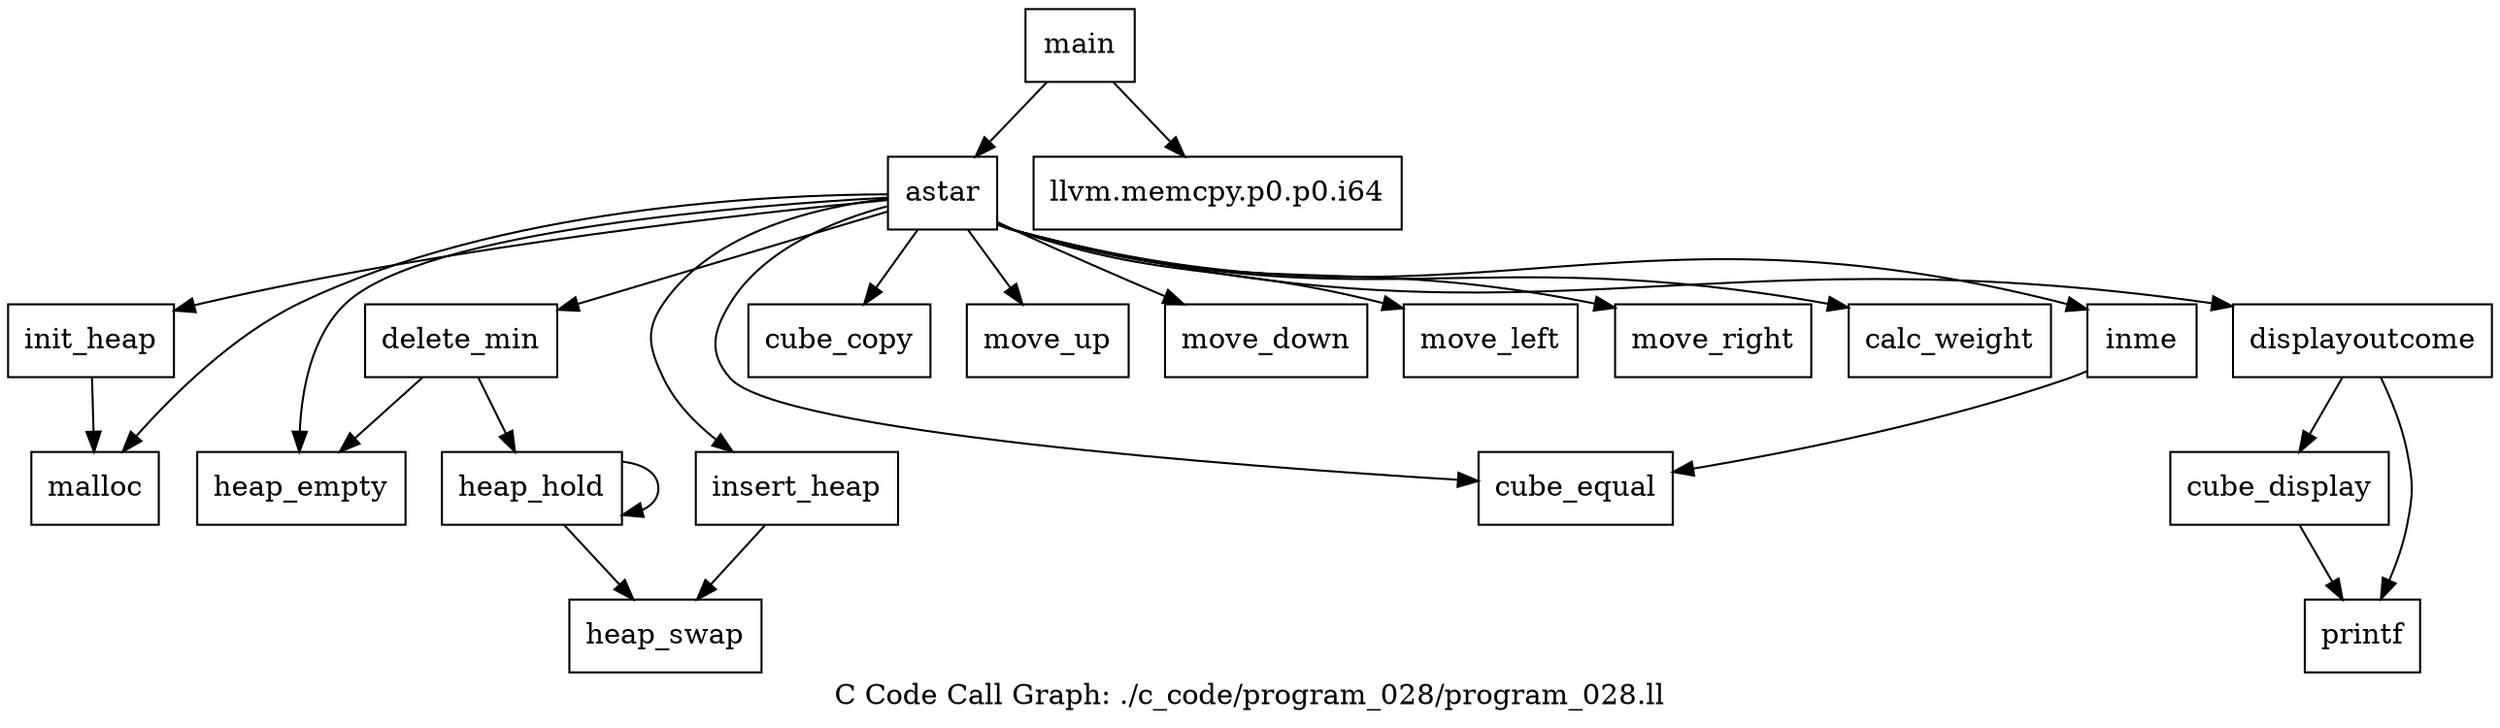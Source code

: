 digraph "C Code Call Graph: ./c_code/program_028/program_028.ll" {
	label="C Code Call Graph: ./c_code/program_028/program_028.ll";

	Node0x55dd09721720 [shape=record,label="{heap_empty}"];
	Node0x55dd097225f0 [shape=record,label="{heap_swap}"];
	Node0x55dd09722c80 [shape=record,label="{heap_hold}"];
	Node0x55dd09722c80 -> Node0x55dd097225f0;
	Node0x55dd09722c80 -> Node0x55dd09722c80;
	Node0x55dd09723b60 [shape=record,label="{init_heap}"];
	Node0x55dd09723b60 -> Node0x55dd097242e0;
	Node0x55dd097242e0 [shape=record,label="{malloc}"];
	Node0x55dd09725310 [shape=record,label="{insert_heap}"];
	Node0x55dd09725310 -> Node0x55dd097225f0;
	Node0x55dd09722760 [shape=record,label="{delete_min}"];
	Node0x55dd09722760 -> Node0x55dd09721720;
	Node0x55dd09722760 -> Node0x55dd09722c80;
	Node0x55dd09727480 [shape=record,label="{cube_equal}"];
	Node0x55dd09727be0 [shape=record,label="{cube_copy}"];
	Node0x55dd09729530 [shape=record,label="{cube_display}"];
	Node0x55dd09729530 -> Node0x55dd0972a520;
	Node0x55dd0972a520 [shape=record,label="{printf}"];
	Node0x55dd0972b130 [shape=record,label="{move_up}"];
	Node0x55dd0972b850 [shape=record,label="{move_down}"];
	Node0x55dd0972d660 [shape=record,label="{move_left}"];
	Node0x55dd0972ad10 [shape=record,label="{move_right}"];
	Node0x55dd0971d1b0 [shape=record,label="{calc_weight}"];
	Node0x55dd0971cb00 [shape=record,label="{displayoutcome}"];
	Node0x55dd0971cb00 -> Node0x55dd09729530;
	Node0x55dd0971cb00 -> Node0x55dd0972a520;
	Node0x55dd09720210 [shape=record,label="{inme}"];
	Node0x55dd09720210 -> Node0x55dd09727480;
	Node0x55dd09738650 [shape=record,label="{astar}"];
	Node0x55dd09738650 -> Node0x55dd097242e0;
	Node0x55dd09738650 -> Node0x55dd09727be0;
	Node0x55dd09738650 -> Node0x55dd09723b60;
	Node0x55dd09738650 -> Node0x55dd09725310;
	Node0x55dd09738650 -> Node0x55dd09721720;
	Node0x55dd09738650 -> Node0x55dd09722760;
	Node0x55dd09738650 -> Node0x55dd09727480;
	Node0x55dd09738650 -> Node0x55dd0971cb00;
	Node0x55dd09738650 -> Node0x55dd0971d1b0;
	Node0x55dd09738650 -> Node0x55dd0972b130;
	Node0x55dd09738650 -> Node0x55dd09720210;
	Node0x55dd09738650 -> Node0x55dd0972ad10;
	Node0x55dd09738650 -> Node0x55dd0972d660;
	Node0x55dd09738650 -> Node0x55dd0972b850;
	Node0x55dd0973df00 [shape=record,label="{main}"];
	Node0x55dd0973df00 -> Node0x55dd0973df80;
	Node0x55dd0973df00 -> Node0x55dd09738650;
	Node0x55dd0973df80 [shape=record,label="{llvm.memcpy.p0.p0.i64}"];
}
